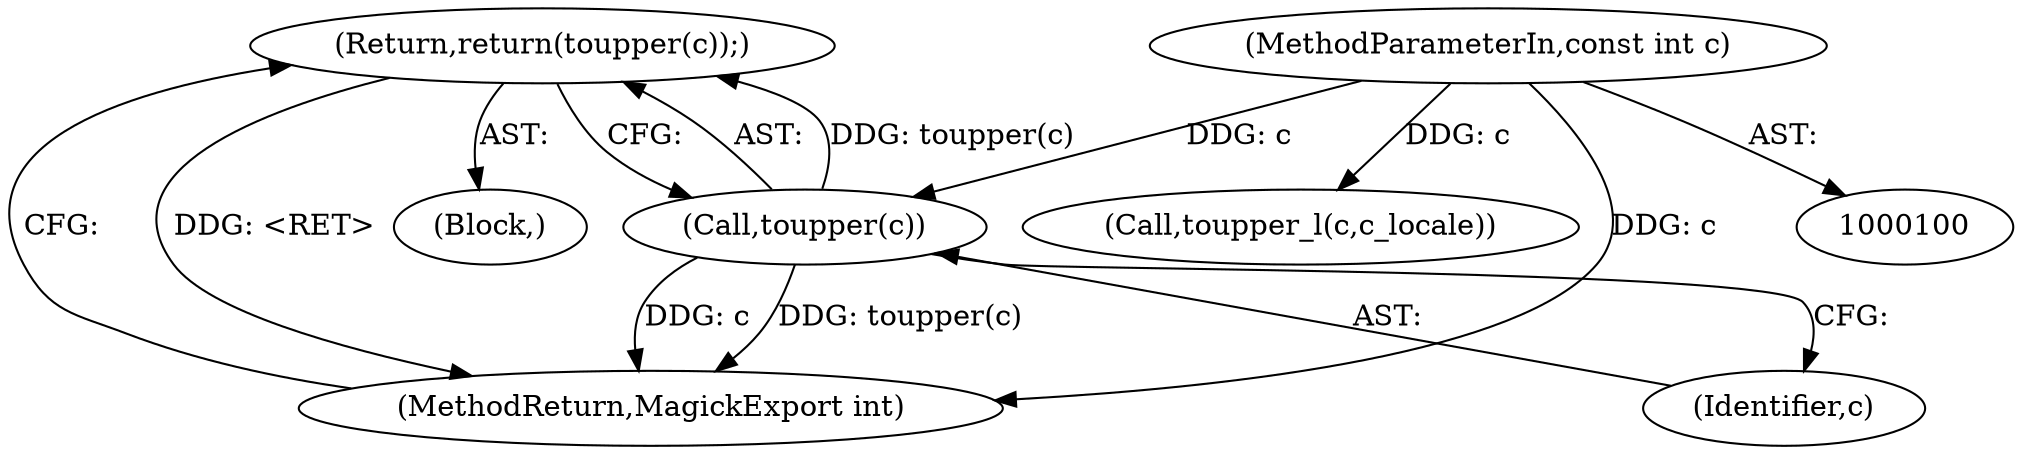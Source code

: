 digraph "1_ImageMagick_07eebcd72f45c8fd7563d3f9ec5d2bed48f65f36_0@del" {
"1000113" [label="(Return,return(toupper(c));)"];
"1000114" [label="(Call,toupper(c))"];
"1000101" [label="(MethodParameterIn,const int c)"];
"1000115" [label="(Identifier,c)"];
"1000102" [label="(Block,)"];
"1000114" [label="(Call,toupper(c))"];
"1000113" [label="(Return,return(toupper(c));)"];
"1000110" [label="(Call,toupper_l(c,c_locale))"];
"1000116" [label="(MethodReturn,MagickExport int)"];
"1000101" [label="(MethodParameterIn,const int c)"];
"1000113" -> "1000102"  [label="AST: "];
"1000113" -> "1000114"  [label="CFG: "];
"1000114" -> "1000113"  [label="AST: "];
"1000116" -> "1000113"  [label="CFG: "];
"1000113" -> "1000116"  [label="DDG: <RET>"];
"1000114" -> "1000113"  [label="DDG: toupper(c)"];
"1000114" -> "1000115"  [label="CFG: "];
"1000115" -> "1000114"  [label="AST: "];
"1000114" -> "1000116"  [label="DDG: toupper(c)"];
"1000114" -> "1000116"  [label="DDG: c"];
"1000101" -> "1000114"  [label="DDG: c"];
"1000101" -> "1000100"  [label="AST: "];
"1000101" -> "1000116"  [label="DDG: c"];
"1000101" -> "1000110"  [label="DDG: c"];
}
